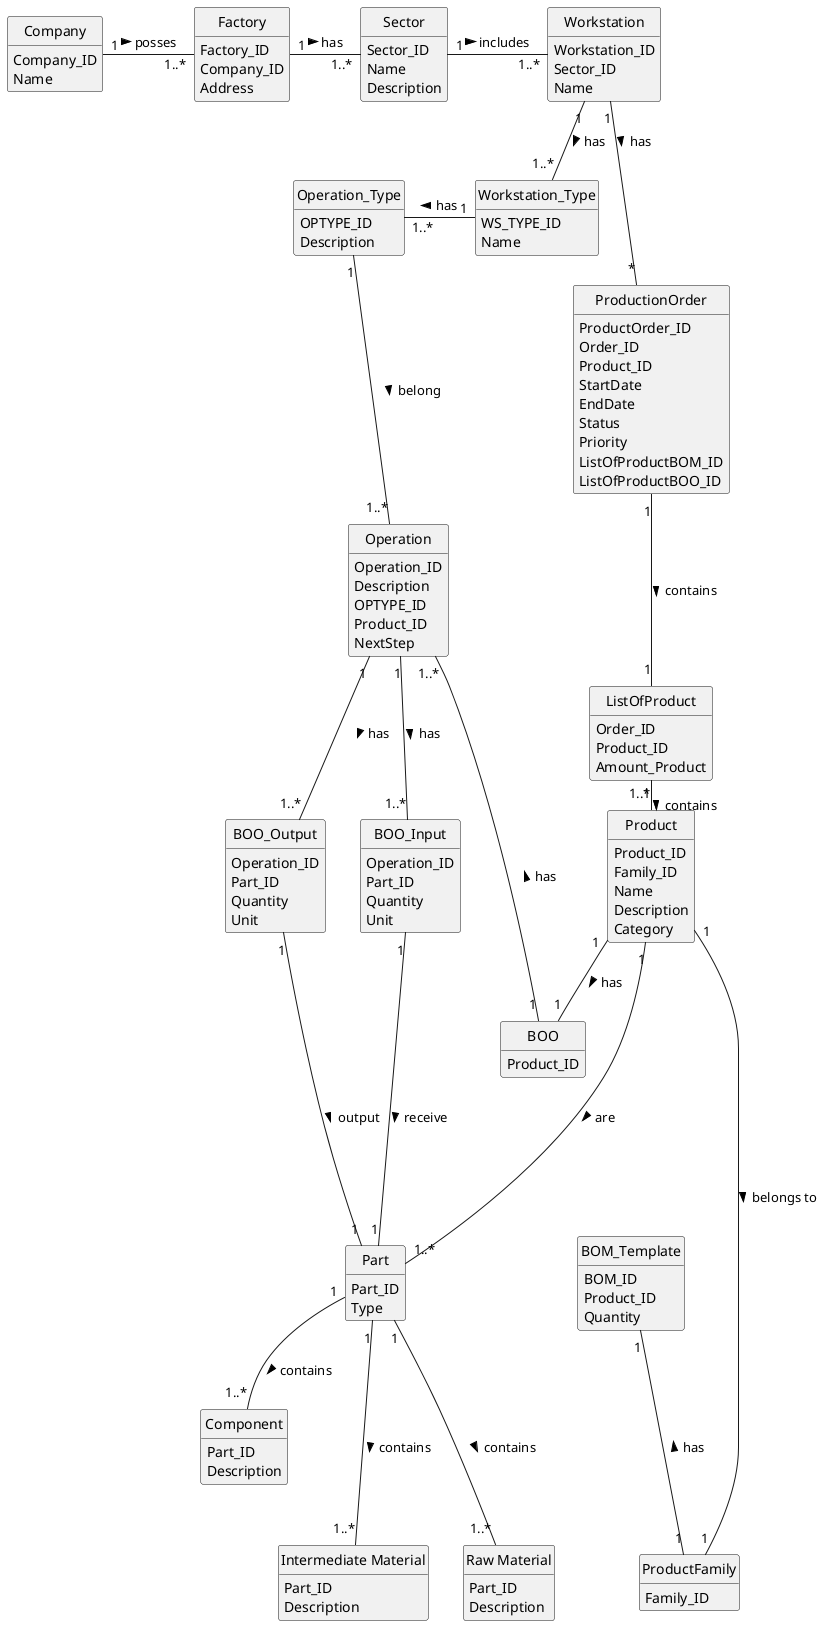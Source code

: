 @startuml
skinparam monochrome true
skinparam packageStyle rectangle
skinparam shadowing false
skinparam classAttributeIconSize 0
hide circle
hide methods
'left to right direction

class ProductionOrder {
    ProductOrder_ID
    Order_ID
    Product_ID
    StartDate
    EndDate
    Status
    Priority
    ListOfProductBOM_ID
    ListOfProductBOO_ID
}

class ListOfProduct {
    Order_ID
    Product_ID
    Amount_Product
}

class Product {
    Product_ID
    Family_ID
    Name
    Description
    Category
}

class ProductFamily {
    Family_ID
}

class Part {
    Part_ID
    Type
}

class "Intermediate Material" {
    Part_ID
    Description
}

class "Raw Material" {
    Part_ID
    Description
}

class Component {
    Part_ID
    Description
}


class BOM_Template {
   BOM_ID
    Product_ID
    Quantity
}
class Operation {
    Operation_ID
    Description
    OPTYPE_ID
    Product_ID
    NextStep
}

class Workstation {
    Workstation_ID
    Sector_ID
    Name
}

class Sector {
    Sector_ID
    Name
    Description
}

class BOO {
    Product_ID
}

class Company {
    Company_ID
    Name
}

class Factory {
    Factory_ID
    Company_ID
    Address
}

class BOO_Input{
    Operation_ID
    Part_ID
    Quantity
    Unit
}

class BOO_Output{
    Operation_ID
    Part_ID
    Quantity
    Unit
}

class Operation_Type{
    OPTYPE_ID
    Description
}

class Workstation_Type{
    WS_TYPE_ID
    Name
}

Company "1" - "1..*" Factory : posses >
Factory "1" - "1..*" Sector: has >
Sector "1" - "1..*" Workstation: includes >
Product "1" -- "1" BOO: has >
Product "1" ------ "1" ProductFamily : belongs to >
Product "1" -- "1..*" Part : are >

ListOfProduct "1" - "1..*" Product : contains >
ProductionOrder "1" - "1" ListOfProduct : contains >
Workstation "1" -- "*" ProductionOrder: has >

Workstation "1" -- "1..*" Workstation_Type: has >
Workstation_Type "1" - "1..*" Operation_Type: has >
Operation_Type "1" -- "1..*" Operation: belong >

Part "1" -- "1..*" Component : contains >
Part "1" --- "1..*" "Raw Material" : contains >
Part "1" --- "1..*" "Intermediate Material" : contains >

Operation "1..*" --- "1" BOO: has <
Operation "1" -- "1..*" BOO_Input: has >
Operation "1" -- "1..*" BOO_Output: has >

BOO_Input "1" ---- "1" Part: receive >
BOO_Output "1" ---- "1" Part: output >

BOM_Template "1" --- "1" ProductFamily : has <
@enduml
